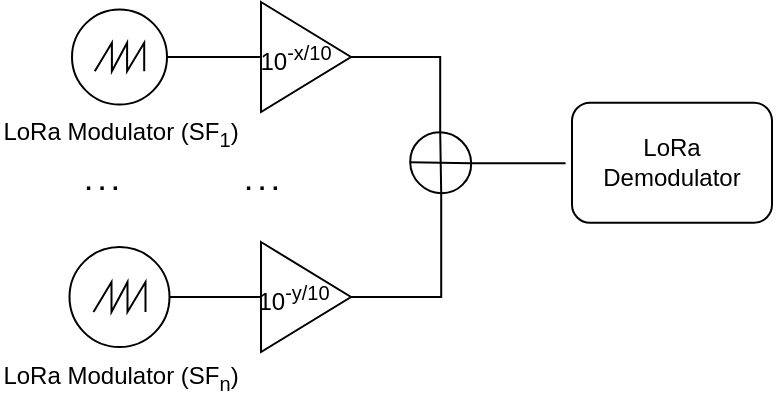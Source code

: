 <mxfile version="21.6.8" type="github">
  <diagram name="Seite-1" id="4oRYmAnO1Zew3VDdCZOv">
    <mxGraphModel dx="574" dy="377" grid="1" gridSize="10" guides="1" tooltips="1" connect="1" arrows="1" fold="1" page="1" pageScale="1" pageWidth="400" pageHeight="250" math="0" shadow="0">
      <root>
        <mxCell id="0" />
        <mxCell id="1" parent="0" />
        <mxCell id="o1f8kGy33XK3psHKGFTP-8" style="edgeStyle=orthogonalEdgeStyle;rounded=0;orthogonalLoop=1;jettySize=auto;html=1;exitX=1;exitY=0.5;exitDx=0;exitDy=0;exitPerimeter=0;entryX=0;entryY=0;entryDx=0;entryDy=0;endArrow=none;endFill=0;" edge="1" parent="1" source="o1f8kGy33XK3psHKGFTP-1" target="o1f8kGy33XK3psHKGFTP-5">
          <mxGeometry relative="1" as="geometry" />
        </mxCell>
        <mxCell id="o1f8kGy33XK3psHKGFTP-1" value="" style="verticalLabelPosition=bottom;shadow=0;dashed=0;align=center;html=1;verticalAlign=top;shape=mxgraph.electrical.abstract.amplifier;" vertex="1" parent="1">
          <mxGeometry x="137" y="30" width="50" height="55" as="geometry" />
        </mxCell>
        <mxCell id="o1f8kGy33XK3psHKGFTP-9" style="edgeStyle=orthogonalEdgeStyle;rounded=0;orthogonalLoop=1;jettySize=auto;html=1;exitX=1;exitY=0.5;exitDx=0;exitDy=0;exitPerimeter=0;entryX=1;entryY=1;entryDx=0;entryDy=0;endArrow=none;endFill=0;" edge="1" parent="1" source="o1f8kGy33XK3psHKGFTP-2" target="o1f8kGy33XK3psHKGFTP-5">
          <mxGeometry relative="1" as="geometry" />
        </mxCell>
        <mxCell id="o1f8kGy33XK3psHKGFTP-2" value="" style="verticalLabelPosition=bottom;shadow=0;dashed=0;align=center;html=1;verticalAlign=top;shape=mxgraph.electrical.abstract.amplifier;" vertex="1" parent="1">
          <mxGeometry x="137" y="150" width="50" height="55" as="geometry" />
        </mxCell>
        <mxCell id="o1f8kGy33XK3psHKGFTP-10" style="edgeStyle=orthogonalEdgeStyle;rounded=0;orthogonalLoop=1;jettySize=auto;html=1;endArrow=none;endFill=0;" edge="1" parent="1" source="o1f8kGy33XK3psHKGFTP-3" target="o1f8kGy33XK3psHKGFTP-1">
          <mxGeometry relative="1" as="geometry" />
        </mxCell>
        <mxCell id="o1f8kGy33XK3psHKGFTP-3" value="LoRa Modulator (SF&lt;sub&gt;1&lt;/sub&gt;)" style="pointerEvents=1;verticalLabelPosition=bottom;shadow=0;dashed=0;align=center;html=1;verticalAlign=top;shape=mxgraph.electrical.signal_sources.source;aspect=fixed;points=[[0.5,0,0],[1,0.5,0],[0.5,1,0],[0,0.5,0]];elSignalType=sawtooth;" vertex="1" parent="1">
          <mxGeometry x="45" y="33.75" width="47.5" height="47.5" as="geometry" />
        </mxCell>
        <mxCell id="o1f8kGy33XK3psHKGFTP-11" style="edgeStyle=orthogonalEdgeStyle;rounded=0;orthogonalLoop=1;jettySize=auto;html=1;entryX=0;entryY=0.5;entryDx=0;entryDy=0;entryPerimeter=0;endArrow=none;endFill=0;" edge="1" parent="1" source="o1f8kGy33XK3psHKGFTP-4" target="o1f8kGy33XK3psHKGFTP-2">
          <mxGeometry relative="1" as="geometry" />
        </mxCell>
        <mxCell id="o1f8kGy33XK3psHKGFTP-4" value="LoRa Modulator (SF&lt;sub&gt;n&lt;/sub&gt;)" style="pointerEvents=1;verticalLabelPosition=bottom;shadow=0;dashed=0;align=center;html=1;verticalAlign=top;shape=mxgraph.electrical.signal_sources.source;aspect=fixed;points=[[0.5,0,0],[1,0.5,0],[0.5,1,0],[0,0.5,0]];elSignalType=sawtooth;" vertex="1" parent="1">
          <mxGeometry x="43.75" y="152.5" width="50" height="50" as="geometry" />
        </mxCell>
        <mxCell id="o1f8kGy33XK3psHKGFTP-20" style="edgeStyle=orthogonalEdgeStyle;rounded=0;orthogonalLoop=1;jettySize=auto;html=1;exitX=1;exitY=0;exitDx=0;exitDy=0;entryX=-0.032;entryY=0.504;entryDx=0;entryDy=0;entryPerimeter=0;endArrow=none;endFill=0;" edge="1" parent="1" source="o1f8kGy33XK3psHKGFTP-5" target="o1f8kGy33XK3psHKGFTP-19">
          <mxGeometry relative="1" as="geometry" />
        </mxCell>
        <mxCell id="o1f8kGy33XK3psHKGFTP-5" value="" style="shape=sumEllipse;perimeter=ellipsePerimeter;html=1;backgroundOutline=1;rotation=45;" vertex="1" parent="1">
          <mxGeometry x="213.85" y="95.35" width="31" height="30" as="geometry" />
        </mxCell>
        <mxCell id="o1f8kGy33XK3psHKGFTP-13" value="&lt;b&gt;. . .&lt;/b&gt;" style="text;html=1;strokeColor=none;fillColor=none;align=center;verticalAlign=middle;whiteSpace=wrap;rounded=0;" vertex="1" parent="1">
          <mxGeometry x="20" y="95.35" width="80" height="50" as="geometry" />
        </mxCell>
        <mxCell id="o1f8kGy33XK3psHKGFTP-16" value="&lt;b&gt;. . .&lt;/b&gt;" style="text;html=1;strokeColor=none;fillColor=none;align=center;verticalAlign=middle;whiteSpace=wrap;rounded=0;" vertex="1" parent="1">
          <mxGeometry x="100" y="95.35" width="80" height="50" as="geometry" />
        </mxCell>
        <mxCell id="o1f8kGy33XK3psHKGFTP-17" value="10&lt;sup&gt;-x/10&lt;/sup&gt;" style="text;html=1;strokeColor=none;fillColor=none;align=center;verticalAlign=middle;whiteSpace=wrap;rounded=0;" vertex="1" parent="1">
          <mxGeometry x="127" y="42.5" width="60" height="30" as="geometry" />
        </mxCell>
        <mxCell id="o1f8kGy33XK3psHKGFTP-18" value="10&lt;sup&gt;-y/10&lt;/sup&gt;" style="text;html=1;strokeColor=none;fillColor=none;align=center;verticalAlign=middle;whiteSpace=wrap;rounded=0;" vertex="1" parent="1">
          <mxGeometry x="126" y="162.5" width="60" height="30" as="geometry" />
        </mxCell>
        <mxCell id="o1f8kGy33XK3psHKGFTP-19" value="LoRa Demodulator" style="rounded=1;whiteSpace=wrap;html=1;" vertex="1" parent="1">
          <mxGeometry x="295" y="80.35" width="100" height="60" as="geometry" />
        </mxCell>
      </root>
    </mxGraphModel>
  </diagram>
</mxfile>
